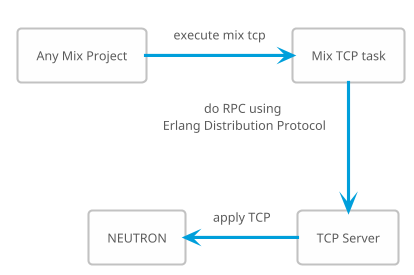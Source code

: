 @startuml
!theme bluegray
skinparam backgroundColor white
skinparam linetype polyline

rectangle "Any Mix Project" as MP
rectangle "Mix TCP task" as TCPTask
rectangle "TCP Server" as TCPServer
rectangle "NEUTRON" as N

MP -> TCPTask : execute mix tcp
TCPTask "do RPC using \nErlang Distribution Protocol" --down-> TCPServer
TCPServer ----left----> N : apply TCP
@enduml